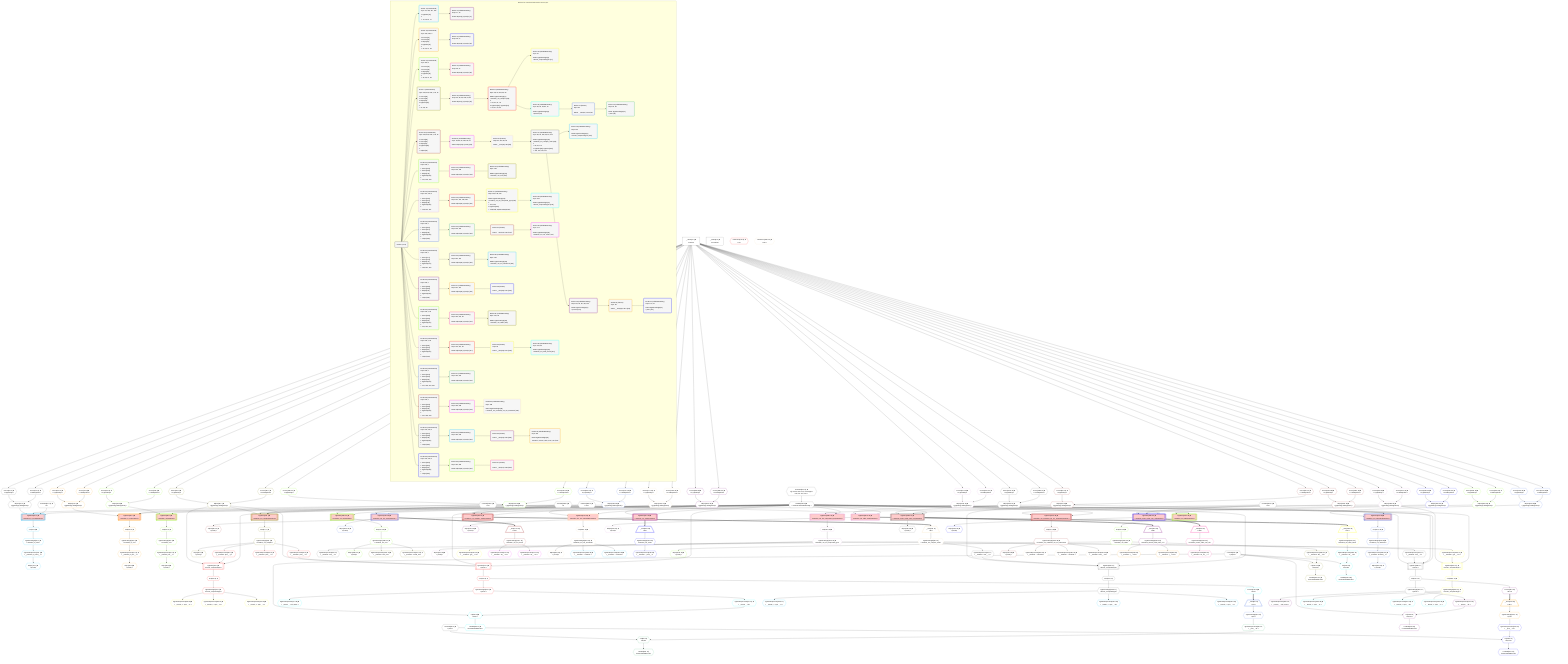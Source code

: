 %%{init: {'themeVariables': { 'fontSize': '12px'}}}%%
graph TD
    classDef path fill:#eee,stroke:#000,color:#000
    classDef plan fill:#fff,stroke-width:1px,color:#000
    classDef itemplan fill:#fff,stroke-width:2px,color:#000
    classDef unbatchedplan fill:#dff,stroke-width:1px,color:#000
    classDef sideeffectplan fill:#fcc,stroke-width:2px,color:#000
    classDef bucket fill:#f6f6f6,color:#000,stroke-width:2px,text-align:left


    %% plan dependencies
    Object13{{"Object[13∈0] ➊<br />ᐸ{pgSettings,withPgClient}ᐳ"}}:::plan
    Access11{{"Access[11∈0] ➊<br />ᐸ2.pgSettingsᐳ"}}:::plan
    Access12{{"Access[12∈0] ➊<br />ᐸ2.withPgClientᐳ"}}:::plan
    Access11 & Access12 --> Object13
    __Value2["__Value[2∈0] ➊<br />ᐸcontextᐳ"]:::plan
    __Value2 --> Access11
    __Value2 --> Access12
    Lambda269{{"Lambda[269∈0] ➊<br />ᐸcalculateLimitAndOffsetSQLᐳ"}}:::plan
    Constant321{{"Constant[321∈0] ➊<br />ᐸ§{ cursorLower: null, cursorUpper: null, first: null, last: ᐳ"}}:::plan
    Constant321 --> Lambda269
    __Value4["__Value[4∈0] ➊<br />ᐸrootValueᐳ"]:::plan
    Constant66{{"Constant[66∈0] ➊<br />ᐸ'people'ᐳ"}}:::plan
    Constant82{{"Constant[82∈0] ➊<br />ᐸ'posts'ᐳ"}}:::plan
    Constant316{{"Constant[316∈0] ➊<br />ᐸ10ᐳ"}}:::plan
    Constant317{{"Constant[317∈0] ➊<br />ᐸ5ᐳ"}}:::plan
    Constant318{{"Constant[318∈0] ➊<br />ᐸ1ᐳ"}}:::plan
    Constant319{{"Constant[319∈0] ➊<br />ᐸ'test'ᐳ"}}:::plan
    Constant320{{"Constant[320∈0] ➊<br />ᐸ20ᐳ"}}:::plan
    PgSelect10[["PgSelect[10∈1] ➊<br />ᐸmutation_in_inout(mutation)ᐳ"]]:::sideeffectplan
    Object13 & Constant316 & Constant317 & Lambda269 --> PgSelect10
    First14{{"First[14∈1] ➊"}}:::plan
    PgSelect10 --> First14
    PgSelectSingle15{{"PgSelectSingle[15∈1] ➊<br />ᐸmutation_in_inoutᐳ"}}:::plan
    First14 --> PgSelectSingle15
    PgClassExpression16{{"PgClassExpression[16∈1] ➊<br />ᐸ__mutation_in_inout__.vᐳ"}}:::plan
    PgSelectSingle15 --> PgClassExpression16
    Object17{{"Object[17∈1] ➊<br />ᐸ{result}ᐳ"}}:::plan
    PgClassExpression16 --> Object17
    PgSelect21[["PgSelect[21∈3] ➊<br />ᐸmutation_in_out(mutation)ᐳ"]]:::sideeffectplan
    Object24{{"Object[24∈3] ➊<br />ᐸ{pgSettings,withPgClient}ᐳ"}}:::plan
    Object24 & Constant316 & Lambda269 --> PgSelect21
    Access22{{"Access[22∈3] ➊<br />ᐸ2.pgSettingsᐳ"}}:::plan
    Access23{{"Access[23∈3] ➊<br />ᐸ2.withPgClientᐳ"}}:::plan
    Access22 & Access23 --> Object24
    __Value2 --> Access22
    __Value2 --> Access23
    First25{{"First[25∈3] ➊"}}:::plan
    PgSelect21 --> First25
    PgSelectSingle26{{"PgSelectSingle[26∈3] ➊<br />ᐸmutation_in_outᐳ"}}:::plan
    First25 --> PgSelectSingle26
    PgClassExpression27{{"PgClassExpression[27∈3] ➊<br />ᐸ__mutation_in_out__.vᐳ"}}:::plan
    PgSelectSingle26 --> PgClassExpression27
    Object28{{"Object[28∈3] ➊<br />ᐸ{result}ᐳ"}}:::plan
    PgClassExpression27 --> Object28
    PgSelect31[["PgSelect[31∈5] ➊<br />ᐸmutation_out(mutation)ᐳ"]]:::sideeffectplan
    Object34{{"Object[34∈5] ➊<br />ᐸ{pgSettings,withPgClient}ᐳ"}}:::plan
    Object34 & Lambda269 --> PgSelect31
    Access32{{"Access[32∈5] ➊<br />ᐸ2.pgSettingsᐳ"}}:::plan
    Access33{{"Access[33∈5] ➊<br />ᐸ2.withPgClientᐳ"}}:::plan
    Access32 & Access33 --> Object34
    __Value2 --> Access32
    __Value2 --> Access33
    First35{{"First[35∈5] ➊"}}:::plan
    PgSelect31 --> First35
    PgSelectSingle36{{"PgSelectSingle[36∈5] ➊<br />ᐸmutation_outᐳ"}}:::plan
    First35 --> PgSelectSingle36
    PgClassExpression37{{"PgClassExpression[37∈5] ➊<br />ᐸ__mutation_out__.vᐳ"}}:::plan
    PgSelectSingle36 --> PgClassExpression37
    Object38{{"Object[38∈5] ➊<br />ᐸ{result}ᐳ"}}:::plan
    PgClassExpression37 --> Object38
    PgSelect43[["PgSelect[43∈7] ➊<br />ᐸmutation_out_complex(mutation)ᐳ"]]:::sideeffectplan
    Object46{{"Object[46∈7] ➊<br />ᐸ{pgSettings,withPgClient}ᐳ"}}:::plan
    Object46 & Constant318 & Constant319 & Lambda269 --> PgSelect43
    Access44{{"Access[44∈7] ➊<br />ᐸ2.pgSettingsᐳ"}}:::plan
    Access45{{"Access[45∈7] ➊<br />ᐸ2.withPgClientᐳ"}}:::plan
    Access44 & Access45 --> Object46
    __Value2 --> Access44
    __Value2 --> Access45
    First47{{"First[47∈7] ➊"}}:::plan
    PgSelect43 --> First47
    PgSelectSingle48{{"PgSelectSingle[48∈7] ➊<br />ᐸmutation_out_complexᐳ"}}:::plan
    First47 --> PgSelectSingle48
    Object49{{"Object[49∈7] ➊<br />ᐸ{result}ᐳ"}}:::plan
    PgSelectSingle48 --> Object49
    PgSelect62[["PgSelect[62∈9] ➊<br />ᐸpersonᐳ"]]:::plan
    PgClassExpression61{{"PgClassExpression[61∈9] ➊<br />ᐸ__mutation...plex__.”z”ᐳ"}}:::plan
    Object46 & PgClassExpression61 & Lambda269 & Lambda269 --> PgSelect62
    PgSelect52[["PgSelect[52∈9] ➊<br />ᐸfrmcdc_compoundTypeᐳ"]]:::plan
    PgClassExpression51{{"PgClassExpression[51∈9] ➊<br />ᐸ__mutation...plex__.”y”ᐳ"}}:::plan
    Object46 & PgClassExpression51 & Lambda269 --> PgSelect52
    PgClassExpression50{{"PgClassExpression[50∈9] ➊<br />ᐸ__mutation...plex__.”x”ᐳ"}}:::plan
    PgSelectSingle48 --> PgClassExpression50
    PgSelectSingle48 --> PgClassExpression51
    First56{{"First[56∈9] ➊"}}:::plan
    PgSelect52 --> First56
    PgSelectSingle57{{"PgSelectSingle[57∈9] ➊<br />ᐸfrmcdc_compoundTypeᐳ"}}:::plan
    First56 --> PgSelectSingle57
    PgSelectSingle48 --> PgClassExpression61
    First64{{"First[64∈9] ➊"}}:::plan
    PgSelect62 --> First64
    PgSelectSingle65{{"PgSelectSingle[65∈9] ➊<br />ᐸpersonᐳ"}}:::plan
    First64 --> PgSelectSingle65
    Connection78{{"Connection[78∈9] ➊<br />ᐸ74ᐳ"}}:::plan
    PgClassExpression58{{"PgClassExpression[58∈10] ➊<br />ᐸ__frmcdc_c...type__.”a”ᐳ"}}:::plan
    PgSelectSingle57 --> PgClassExpression58
    PgClassExpression59{{"PgClassExpression[59∈10] ➊<br />ᐸ__frmcdc_c...type__.”b”ᐳ"}}:::plan
    PgSelectSingle57 --> PgClassExpression59
    PgClassExpression60{{"PgClassExpression[60∈10] ➊<br />ᐸ__frmcdc_c...type__.”c”ᐳ"}}:::plan
    PgSelectSingle57 --> PgClassExpression60
    List68{{"List[68∈11] ➊<br />ᐸ66,67ᐳ"}}:::plan
    PgClassExpression67{{"PgClassExpression[67∈11] ➊<br />ᐸ__person__.”id”ᐳ"}}:::plan
    Constant66 & PgClassExpression67 --> List68
    PgSelectSingle65 --> PgClassExpression67
    Lambda69{{"Lambda[69∈11] ➊<br />ᐸbase64JSONEncodeᐳ"}}:::plan
    List68 --> Lambda69
    PgClassExpression70{{"PgClassExpression[70∈11] ➊<br />ᐸ__person__...full_name”ᐳ"}}:::plan
    PgSelectSingle65 --> PgClassExpression70
    Access278{{"Access[278∈11] ➊<br />ᐸ64.0ᐳ"}}:::plan
    First64 --> Access278
    __Item80[/"__Item[80∈12]<br />ᐸ278ᐳ"\]:::itemplan
    Access278 ==> __Item80
    PgSelectSingle81{{"PgSelectSingle[81∈12]<br />ᐸpostᐳ"}}:::plan
    __Item80 --> PgSelectSingle81
    List84{{"List[84∈13]<br />ᐸ82,83ᐳ"}}:::plan
    PgClassExpression83{{"PgClassExpression[83∈13]<br />ᐸ__post__.”id”ᐳ"}}:::plan
    Constant82 & PgClassExpression83 --> List84
    PgSelectSingle81 --> PgClassExpression83
    Lambda85{{"Lambda[85∈13]<br />ᐸbase64JSONEncodeᐳ"}}:::plan
    List84 --> Lambda85
    PgSelect89[["PgSelect[89∈14] ➊<br />ᐸmutation_out_complex_setof(mutation)ᐳ"]]:::sideeffectplan
    Object92{{"Object[92∈14] ➊<br />ᐸ{pgSettings,withPgClient}ᐳ"}}:::plan
    Object92 & Constant318 & Constant319 & Lambda269 --> PgSelect89
    Access90{{"Access[90∈14] ➊<br />ᐸ2.pgSettingsᐳ"}}:::plan
    Access91{{"Access[91∈14] ➊<br />ᐸ2.withPgClientᐳ"}}:::plan
    Access90 & Access91 --> Object92
    __Value2 --> Access90
    __Value2 --> Access91
    Object93{{"Object[93∈14] ➊<br />ᐸ{result}ᐳ"}}:::plan
    PgSelect89 --> Object93
    __Item94[/"__Item[94∈16]<br />ᐸ89ᐳ"\]:::itemplan
    PgSelect89 ==> __Item94
    PgSelectSingle95{{"PgSelectSingle[95∈16]<br />ᐸmutation_out_complex_setofᐳ"}}:::plan
    __Item94 --> PgSelectSingle95
    Connection124{{"Connection[124∈16] ➊<br />ᐸ120ᐳ"}}:::plan
    PgSelect108[["PgSelect[108∈17]<br />ᐸpersonᐳ"]]:::plan
    PgClassExpression107{{"PgClassExpression[107∈17]<br />ᐸ__mutation...etof__.”z”ᐳ"}}:::plan
    Object92 & PgClassExpression107 & Lambda269 & Lambda269 --> PgSelect108
    PgSelect98[["PgSelect[98∈17]<br />ᐸfrmcdc_compoundTypeᐳ"]]:::plan
    PgClassExpression97{{"PgClassExpression[97∈17]<br />ᐸ__mutation...etof__.”y”ᐳ"}}:::plan
    Object92 & PgClassExpression97 & Lambda269 --> PgSelect98
    PgClassExpression96{{"PgClassExpression[96∈17]<br />ᐸ__mutation...etof__.”x”ᐳ"}}:::plan
    PgSelectSingle95 --> PgClassExpression96
    PgSelectSingle95 --> PgClassExpression97
    First102{{"First[102∈17]"}}:::plan
    PgSelect98 --> First102
    PgSelectSingle103{{"PgSelectSingle[103∈17]<br />ᐸfrmcdc_compoundTypeᐳ"}}:::plan
    First102 --> PgSelectSingle103
    PgSelectSingle95 --> PgClassExpression107
    First110{{"First[110∈17]"}}:::plan
    PgSelect108 --> First110
    PgSelectSingle111{{"PgSelectSingle[111∈17]<br />ᐸpersonᐳ"}}:::plan
    First110 --> PgSelectSingle111
    PgClassExpression104{{"PgClassExpression[104∈18]<br />ᐸ__frmcdc_c...type__.”a”ᐳ"}}:::plan
    PgSelectSingle103 --> PgClassExpression104
    PgClassExpression105{{"PgClassExpression[105∈18]<br />ᐸ__frmcdc_c...type__.”b”ᐳ"}}:::plan
    PgSelectSingle103 --> PgClassExpression105
    PgClassExpression106{{"PgClassExpression[106∈18]<br />ᐸ__frmcdc_c...type__.”c”ᐳ"}}:::plan
    PgSelectSingle103 --> PgClassExpression106
    List114{{"List[114∈19]<br />ᐸ66,113ᐳ"}}:::plan
    PgClassExpression113{{"PgClassExpression[113∈19]<br />ᐸ__person__.”id”ᐳ"}}:::plan
    Constant66 & PgClassExpression113 --> List114
    PgSelectSingle111 --> PgClassExpression113
    Lambda115{{"Lambda[115∈19]<br />ᐸbase64JSONEncodeᐳ"}}:::plan
    List114 --> Lambda115
    PgClassExpression116{{"PgClassExpression[116∈19]<br />ᐸ__person__...full_name”ᐳ"}}:::plan
    PgSelectSingle111 --> PgClassExpression116
    Access287{{"Access[287∈19]<br />ᐸ110.0ᐳ"}}:::plan
    First110 --> Access287
    __Item126[/"__Item[126∈20]<br />ᐸ287ᐳ"\]:::itemplan
    Access287 ==> __Item126
    PgSelectSingle127{{"PgSelectSingle[127∈20]<br />ᐸpostᐳ"}}:::plan
    __Item126 --> PgSelectSingle127
    List130{{"List[130∈21]<br />ᐸ82,129ᐳ"}}:::plan
    PgClassExpression129{{"PgClassExpression[129∈21]<br />ᐸ__post__.”id”ᐳ"}}:::plan
    Constant82 & PgClassExpression129 --> List130
    PgSelectSingle127 --> PgClassExpression129
    Lambda131{{"Lambda[131∈21]<br />ᐸbase64JSONEncodeᐳ"}}:::plan
    List130 --> Lambda131
    PgSelect133[["PgSelect[133∈22] ➊<br />ᐸmutation_out_out(mutation)ᐳ"]]:::sideeffectplan
    Object136{{"Object[136∈22] ➊<br />ᐸ{pgSettings,withPgClient}ᐳ"}}:::plan
    Object136 & Lambda269 --> PgSelect133
    Access134{{"Access[134∈22] ➊<br />ᐸ2.pgSettingsᐳ"}}:::plan
    Access135{{"Access[135∈22] ➊<br />ᐸ2.withPgClientᐳ"}}:::plan
    Access134 & Access135 --> Object136
    __Value2 --> Access134
    __Value2 --> Access135
    First137{{"First[137∈22] ➊"}}:::plan
    PgSelect133 --> First137
    PgSelectSingle138{{"PgSelectSingle[138∈22] ➊<br />ᐸmutation_out_outᐳ"}}:::plan
    First137 --> PgSelectSingle138
    Object139{{"Object[139∈22] ➊<br />ᐸ{result}ᐳ"}}:::plan
    PgSelectSingle138 --> Object139
    PgClassExpression140{{"PgClassExpression[140∈24] ➊<br />ᐸ__mutation...first_out”ᐳ"}}:::plan
    PgSelectSingle138 --> PgClassExpression140
    PgClassExpression141{{"PgClassExpression[141∈24] ➊<br />ᐸ__mutation...econd_out”ᐳ"}}:::plan
    PgSelectSingle138 --> PgClassExpression141
    PgSelect145[["PgSelect[145∈25] ➊<br />ᐸmutation_out_out_compound_type(mutation)ᐳ"]]:::sideeffectplan
    Object148{{"Object[148∈25] ➊<br />ᐸ{pgSettings,withPgClient}ᐳ"}}:::plan
    Object148 & Constant316 & Lambda269 --> PgSelect145
    Access146{{"Access[146∈25] ➊<br />ᐸ2.pgSettingsᐳ"}}:::plan
    Access147{{"Access[147∈25] ➊<br />ᐸ2.withPgClientᐳ"}}:::plan
    Access146 & Access147 --> Object148
    __Value2 --> Access146
    __Value2 --> Access147
    First149{{"First[149∈25] ➊"}}:::plan
    PgSelect145 --> First149
    PgSelectSingle150{{"PgSelectSingle[150∈25] ➊<br />ᐸmutation_out_out_compound_typeᐳ"}}:::plan
    First149 --> PgSelectSingle150
    Object151{{"Object[151∈25] ➊<br />ᐸ{result}ᐳ"}}:::plan
    PgSelectSingle150 --> Object151
    PgSelect154[["PgSelect[154∈27] ➊<br />ᐸfrmcdc_compoundTypeᐳ"]]:::plan
    PgClassExpression153{{"PgClassExpression[153∈27] ➊<br />ᐸ__mutation...ype__.”o2”ᐳ"}}:::plan
    Object148 & PgClassExpression153 & Lambda269 --> PgSelect154
    PgClassExpression152{{"PgClassExpression[152∈27] ➊<br />ᐸ__mutation...ype__.”o1”ᐳ"}}:::plan
    PgSelectSingle150 --> PgClassExpression152
    PgSelectSingle150 --> PgClassExpression153
    First158{{"First[158∈27] ➊"}}:::plan
    PgSelect154 --> First158
    PgSelectSingle159{{"PgSelectSingle[159∈27] ➊<br />ᐸfrmcdc_compoundTypeᐳ"}}:::plan
    First158 --> PgSelectSingle159
    PgClassExpression160{{"PgClassExpression[160∈28] ➊<br />ᐸ__frmcdc_c...type__.”a”ᐳ"}}:::plan
    PgSelectSingle159 --> PgClassExpression160
    PgClassExpression161{{"PgClassExpression[161∈28] ➊<br />ᐸ__frmcdc_c...type__.”b”ᐳ"}}:::plan
    PgSelectSingle159 --> PgClassExpression161
    PgClassExpression162{{"PgClassExpression[162∈28] ➊<br />ᐸ__frmcdc_c...type__.”c”ᐳ"}}:::plan
    PgSelectSingle159 --> PgClassExpression162
    PgSelect165[["PgSelect[165∈29] ➊<br />ᐸmutation_out_out_setof(mutation)ᐳ"]]:::sideeffectplan
    Object168{{"Object[168∈29] ➊<br />ᐸ{pgSettings,withPgClient}ᐳ"}}:::plan
    Object168 & Lambda269 --> PgSelect165
    Access166{{"Access[166∈29] ➊<br />ᐸ2.pgSettingsᐳ"}}:::plan
    Access167{{"Access[167∈29] ➊<br />ᐸ2.withPgClientᐳ"}}:::plan
    Access166 & Access167 --> Object168
    __Value2 --> Access166
    __Value2 --> Access167
    Object169{{"Object[169∈29] ➊<br />ᐸ{result}ᐳ"}}:::plan
    PgSelect165 --> Object169
    __Item170[/"__Item[170∈31]<br />ᐸ165ᐳ"\]:::itemplan
    PgSelect165 ==> __Item170
    PgSelectSingle171{{"PgSelectSingle[171∈31]<br />ᐸmutation_out_out_setofᐳ"}}:::plan
    __Item170 --> PgSelectSingle171
    PgClassExpression172{{"PgClassExpression[172∈32]<br />ᐸ__mutation...tof__.”o1”ᐳ"}}:::plan
    PgSelectSingle171 --> PgClassExpression172
    PgClassExpression173{{"PgClassExpression[173∈32]<br />ᐸ__mutation...tof__.”o2”ᐳ"}}:::plan
    PgSelectSingle171 --> PgClassExpression173
    PgSelect176[["PgSelect[176∈33] ➊<br />ᐸmutation_out_out_unnamed(mutation)ᐳ"]]:::sideeffectplan
    Object179{{"Object[179∈33] ➊<br />ᐸ{pgSettings,withPgClient}ᐳ"}}:::plan
    Object179 & Lambda269 --> PgSelect176
    Access177{{"Access[177∈33] ➊<br />ᐸ2.pgSettingsᐳ"}}:::plan
    Access178{{"Access[178∈33] ➊<br />ᐸ2.withPgClientᐳ"}}:::plan
    Access177 & Access178 --> Object179
    __Value2 --> Access177
    __Value2 --> Access178
    First180{{"First[180∈33] ➊"}}:::plan
    PgSelect176 --> First180
    PgSelectSingle181{{"PgSelectSingle[181∈33] ➊<br />ᐸmutation_out_out_unnamedᐳ"}}:::plan
    First180 --> PgSelectSingle181
    Object182{{"Object[182∈33] ➊<br />ᐸ{result}ᐳ"}}:::plan
    PgSelectSingle181 --> Object182
    PgClassExpression183{{"PgClassExpression[183∈35] ➊<br />ᐸ__mutation....”column1”ᐳ"}}:::plan
    PgSelectSingle181 --> PgClassExpression183
    PgClassExpression184{{"PgClassExpression[184∈35] ➊<br />ᐸ__mutation....”column2”ᐳ"}}:::plan
    PgSelectSingle181 --> PgClassExpression184
    PgSelect187[["PgSelect[187∈36] ➊<br />ᐸmutation_out_setof(mutation)ᐳ"]]:::sideeffectplan
    Object190{{"Object[190∈36] ➊<br />ᐸ{pgSettings,withPgClient}ᐳ"}}:::plan
    Object190 & Lambda269 --> PgSelect187
    Access188{{"Access[188∈36] ➊<br />ᐸ2.pgSettingsᐳ"}}:::plan
    Access189{{"Access[189∈36] ➊<br />ᐸ2.withPgClientᐳ"}}:::plan
    Access188 & Access189 --> Object190
    __Value2 --> Access188
    __Value2 --> Access189
    Object191{{"Object[191∈36] ➊<br />ᐸ{result}ᐳ"}}:::plan
    PgSelect187 --> Object191
    __Item192[/"__Item[192∈38]<br />ᐸ187ᐳ"\]:::itemplan
    PgSelect187 ==> __Item192
    PgSelectSingle193{{"PgSelectSingle[193∈38]<br />ᐸmutation_out_setofᐳ"}}:::plan
    __Item192 --> PgSelectSingle193
    PgClassExpression194{{"PgClassExpression[194∈38]<br />ᐸ__mutation..._setof__.vᐳ"}}:::plan
    PgSelectSingle193 --> PgClassExpression194
    PgSelect197[["PgSelect[197∈39] ➊<br />ᐸmutation_out_table(mutation)ᐳ"]]:::sideeffectplan
    Object200{{"Object[200∈39] ➊<br />ᐸ{pgSettings,withPgClient}ᐳ"}}:::plan
    Object200 & Lambda269 --> PgSelect197
    Access198{{"Access[198∈39] ➊<br />ᐸ2.pgSettingsᐳ"}}:::plan
    Access199{{"Access[199∈39] ➊<br />ᐸ2.withPgClientᐳ"}}:::plan
    Access198 & Access199 --> Object200
    __Value2 --> Access198
    __Value2 --> Access199
    First201{{"First[201∈39] ➊"}}:::plan
    PgSelect197 --> First201
    PgSelectSingle202{{"PgSelectSingle[202∈39] ➊<br />ᐸmutation_out_tableᐳ"}}:::plan
    First201 --> PgSelectSingle202
    Object203{{"Object[203∈39] ➊<br />ᐸ{result}ᐳ"}}:::plan
    PgSelectSingle202 --> Object203
    List206{{"List[206∈41] ➊<br />ᐸ66,205ᐳ"}}:::plan
    PgClassExpression205{{"PgClassExpression[205∈41] ➊<br />ᐸ__mutation...ble__.”id”ᐳ"}}:::plan
    Constant66 & PgClassExpression205 --> List206
    PgSelectSingle202 --> PgClassExpression205
    Lambda207{{"Lambda[207∈41] ➊<br />ᐸbase64JSONEncodeᐳ"}}:::plan
    List206 --> Lambda207
    PgSelect210[["PgSelect[210∈42] ➊<br />ᐸmutation_out_table_setof(mutation)ᐳ"]]:::sideeffectplan
    Object213{{"Object[213∈42] ➊<br />ᐸ{pgSettings,withPgClient}ᐳ"}}:::plan
    Object213 & Lambda269 --> PgSelect210
    Access211{{"Access[211∈42] ➊<br />ᐸ2.pgSettingsᐳ"}}:::plan
    Access212{{"Access[212∈42] ➊<br />ᐸ2.withPgClientᐳ"}}:::plan
    Access211 & Access212 --> Object213
    __Value2 --> Access211
    __Value2 --> Access212
    Object214{{"Object[214∈42] ➊<br />ᐸ{result}ᐳ"}}:::plan
    PgSelect210 --> Object214
    __Item215[/"__Item[215∈44]<br />ᐸ210ᐳ"\]:::itemplan
    PgSelect210 ==> __Item215
    PgSelectSingle216{{"PgSelectSingle[216∈44]<br />ᐸmutation_out_table_setofᐳ"}}:::plan
    __Item215 --> PgSelectSingle216
    List219{{"List[219∈45]<br />ᐸ66,218ᐳ"}}:::plan
    PgClassExpression218{{"PgClassExpression[218∈45]<br />ᐸ__mutation...tof__.”id”ᐳ"}}:::plan
    Constant66 & PgClassExpression218 --> List219
    PgSelectSingle216 --> PgClassExpression218
    Lambda220{{"Lambda[220∈45]<br />ᐸbase64JSONEncodeᐳ"}}:::plan
    List219 --> Lambda220
    PgSelect223[["PgSelect[223∈46] ➊<br />ᐸmutation_out_unnamed(mutation)ᐳ"]]:::sideeffectplan
    Object226{{"Object[226∈46] ➊<br />ᐸ{pgSettings,withPgClient}ᐳ"}}:::plan
    Object226 & Lambda269 --> PgSelect223
    Access224{{"Access[224∈46] ➊<br />ᐸ2.pgSettingsᐳ"}}:::plan
    Access225{{"Access[225∈46] ➊<br />ᐸ2.withPgClientᐳ"}}:::plan
    Access224 & Access225 --> Object226
    __Value2 --> Access224
    __Value2 --> Access225
    First227{{"First[227∈46] ➊"}}:::plan
    PgSelect223 --> First227
    PgSelectSingle228{{"PgSelectSingle[228∈46] ➊<br />ᐸmutation_out_unnamedᐳ"}}:::plan
    First227 --> PgSelectSingle228
    PgClassExpression229{{"PgClassExpression[229∈46] ➊<br />ᐸ__mutation...nnamed__.vᐳ"}}:::plan
    PgSelectSingle228 --> PgClassExpression229
    Object230{{"Object[230∈46] ➊<br />ᐸ{result}ᐳ"}}:::plan
    PgClassExpression229 --> Object230
    PgSelect233[["PgSelect[233∈48] ➊<br />ᐸmutation_out_unnamed_out_out_unnamed(mutation)ᐳ"]]:::sideeffectplan
    Object236{{"Object[236∈48] ➊<br />ᐸ{pgSettings,withPgClient}ᐳ"}}:::plan
    Object236 & Lambda269 --> PgSelect233
    Access234{{"Access[234∈48] ➊<br />ᐸ2.pgSettingsᐳ"}}:::plan
    Access235{{"Access[235∈48] ➊<br />ᐸ2.withPgClientᐳ"}}:::plan
    Access234 & Access235 --> Object236
    __Value2 --> Access234
    __Value2 --> Access235
    First237{{"First[237∈48] ➊"}}:::plan
    PgSelect233 --> First237
    PgSelectSingle238{{"PgSelectSingle[238∈48] ➊<br />ᐸmutation_out_unnamed_out_out_unnamedᐳ"}}:::plan
    First237 --> PgSelectSingle238
    Object239{{"Object[239∈48] ➊<br />ᐸ{result}ᐳ"}}:::plan
    PgSelectSingle238 --> Object239
    PgClassExpression240{{"PgClassExpression[240∈50] ➊<br />ᐸ__mutation....”column1”ᐳ"}}:::plan
    PgSelectSingle238 --> PgClassExpression240
    PgClassExpression241{{"PgClassExpression[241∈50] ➊<br />ᐸ__mutation....”column3”ᐳ"}}:::plan
    PgSelectSingle238 --> PgClassExpression241
    PgClassExpression242{{"PgClassExpression[242∈50] ➊<br />ᐸ__mutation...med__.”o2”ᐳ"}}:::plan
    PgSelectSingle238 --> PgClassExpression242
    PgSelect246[["PgSelect[246∈51] ➊<br />ᐸmutation_returns_table_multi_col(mutation)ᐳ"]]:::sideeffectplan
    Object249{{"Object[249∈51] ➊<br />ᐸ{pgSettings,withPgClient}ᐳ"}}:::plan
    Object249 & Constant320 & Lambda269 --> PgSelect246
    Access247{{"Access[247∈51] ➊<br />ᐸ2.pgSettingsᐳ"}}:::plan
    Access248{{"Access[248∈51] ➊<br />ᐸ2.withPgClientᐳ"}}:::plan
    Access247 & Access248 --> Object249
    __Value2 --> Access247
    __Value2 --> Access248
    Object250{{"Object[250∈51] ➊<br />ᐸ{result}ᐳ"}}:::plan
    PgSelect246 --> Object250
    __Item251[/"__Item[251∈53]<br />ᐸ246ᐳ"\]:::itemplan
    PgSelect246 ==> __Item251
    PgSelectSingle252{{"PgSelectSingle[252∈53]<br />ᐸmutation_returns_table_multi_colᐳ"}}:::plan
    __Item251 --> PgSelectSingle252
    PgClassExpression253{{"PgClassExpression[253∈54]<br />ᐸ__mutation...l__.”col1”ᐳ"}}:::plan
    PgSelectSingle252 --> PgClassExpression253
    PgClassExpression254{{"PgClassExpression[254∈54]<br />ᐸ__mutation...l__.”col2”ᐳ"}}:::plan
    PgSelectSingle252 --> PgClassExpression254
    PgSelect258[["PgSelect[258∈55] ➊<br />ᐸmutation_returns_table_one_col(mutation)ᐳ"]]:::sideeffectplan
    Object261{{"Object[261∈55] ➊<br />ᐸ{pgSettings,withPgClient}ᐳ"}}:::plan
    Object261 & Constant320 & Lambda269 --> PgSelect258
    Access259{{"Access[259∈55] ➊<br />ᐸ2.pgSettingsᐳ"}}:::plan
    Access260{{"Access[260∈55] ➊<br />ᐸ2.withPgClientᐳ"}}:::plan
    Access259 & Access260 --> Object261
    __Value2 --> Access259
    __Value2 --> Access260
    Object262{{"Object[262∈55] ➊<br />ᐸ{result}ᐳ"}}:::plan
    PgSelect258 --> Object262
    __Item263[/"__Item[263∈57]<br />ᐸ258ᐳ"\]:::itemplan
    PgSelect258 ==> __Item263
    PgSelectSingle264{{"PgSelectSingle[264∈57]<br />ᐸmutation_returns_table_one_colᐳ"}}:::plan
    __Item263 --> PgSelectSingle264
    PgClassExpression265{{"PgClassExpression[265∈57]<br />ᐸ__mutation...ne_col__.vᐳ"}}:::plan
    PgSelectSingle264 --> PgClassExpression265

    %% define steps

    subgraph "Buckets for mutations/v4/mutation-return-types"
    Bucket0("Bucket 0 (root)"):::bucket
    classDef bucket0 stroke:#696969
    class Bucket0,__Value2,__Value4,Access11,Access12,Object13,Constant66,Constant82,Lambda269,Constant316,Constant317,Constant318,Constant319,Constant320,Constant321 bucket0
    Bucket1("Bucket 1 (mutationField)<br />Deps: 13, 316, 317, 269<br /><br />1: PgSelect[10]<br />2: <br />ᐳ: 14, 15, 16, 17"):::bucket
    classDef bucket1 stroke:#00bfff
    class Bucket1,PgSelect10,First14,PgSelectSingle15,PgClassExpression16,Object17 bucket1
    Bucket2("Bucket 2 (nullableBoundary)<br />Deps: 17, 16<br /><br />ROOT Object{1}ᐸ{result}ᐳ[17]"):::bucket
    classDef bucket2 stroke:#7f007f
    class Bucket2 bucket2
    Bucket3("Bucket 3 (mutationField)<br />Deps: 316, 269, 2<br /><br />1: Access[22]<br />2: Access[23]<br />3: Object[24]<br />4: PgSelect[21]<br />5: <br />ᐳ: 25, 26, 27, 28"):::bucket
    classDef bucket3 stroke:#ffa500
    class Bucket3,PgSelect21,Access22,Access23,Object24,First25,PgSelectSingle26,PgClassExpression27,Object28 bucket3
    Bucket4("Bucket 4 (nullableBoundary)<br />Deps: 28, 27<br /><br />ROOT Object{3}ᐸ{result}ᐳ[28]"):::bucket
    classDef bucket4 stroke:#0000ff
    class Bucket4 bucket4
    Bucket5("Bucket 5 (mutationField)<br />Deps: 269, 2<br /><br />1: Access[32]<br />2: Access[33]<br />3: Object[34]<br />4: PgSelect[31]<br />5: <br />ᐳ: 35, 36, 37, 38"):::bucket
    classDef bucket5 stroke:#7fff00
    class Bucket5,PgSelect31,Access32,Access33,Object34,First35,PgSelectSingle36,PgClassExpression37,Object38 bucket5
    Bucket6("Bucket 6 (nullableBoundary)<br />Deps: 38, 37<br /><br />ROOT Object{5}ᐸ{result}ᐳ[38]"):::bucket
    classDef bucket6 stroke:#ff1493
    class Bucket6 bucket6
    Bucket7("Bucket 7 (mutationField)<br />Deps: 318, 319, 269, 2, 66, 82<br /><br />1: Access[44]<br />2: Access[45]<br />3: Object[46]<br />4: PgSelect[43]<br />5: <br />ᐳ: 47, 48, 49"):::bucket
    classDef bucket7 stroke:#808000
    class Bucket7,PgSelect43,Access44,Access45,Object46,First47,PgSelectSingle48,Object49 bucket7
    Bucket8("Bucket 8 (nullableBoundary)<br />Deps: 49, 48, 46, 269, 66, 82<br /><br />ROOT Object{7}ᐸ{result}ᐳ[49]"):::bucket
    classDef bucket8 stroke:#dda0dd
    class Bucket8 bucket8
    Bucket9("Bucket 9 (nullableBoundary)<br />Deps: 48, 46, 269, 66, 82<br /><br />ROOT PgSelectSingle{7}ᐸmutation_out_complexᐳ[48]<br />1: <br />ᐳ: 50, 51, 61, 78<br />2: PgSelect[52], PgSelect[62]<br />ᐳ: 56, 57, 64, 65"):::bucket
    classDef bucket9 stroke:#ff0000
    class Bucket9,PgClassExpression50,PgClassExpression51,PgSelect52,First56,PgSelectSingle57,PgClassExpression61,PgSelect62,First64,PgSelectSingle65,Connection78 bucket9
    Bucket10("Bucket 10 (nullableBoundary)<br />Deps: 57<br /><br />ROOT PgSelectSingle{9}ᐸfrmcdc_compoundTypeᐳ[57]"):::bucket
    classDef bucket10 stroke:#ffff00
    class Bucket10,PgClassExpression58,PgClassExpression59,PgClassExpression60 bucket10
    Bucket11("Bucket 11 (nullableBoundary)<br />Deps: 65, 66, 64, 82, 78<br /><br />ROOT PgSelectSingle{9}ᐸpersonᐳ[65]"):::bucket
    classDef bucket11 stroke:#00ffff
    class Bucket11,PgClassExpression67,List68,Lambda69,PgClassExpression70,Access278 bucket11
    Bucket12("Bucket 12 (listItem)<br />Deps: 82<br /><br />ROOT __Item{12}ᐸ278ᐳ[80]"):::bucket
    classDef bucket12 stroke:#4169e1
    class Bucket12,__Item80,PgSelectSingle81 bucket12
    Bucket13("Bucket 13 (nullableBoundary)<br />Deps: 81, 82<br /><br />ROOT PgSelectSingle{12}ᐸpostᐳ[81]"):::bucket
    classDef bucket13 stroke:#3cb371
    class Bucket13,PgClassExpression83,List84,Lambda85 bucket13
    Bucket14("Bucket 14 (mutationField)<br />Deps: 318, 319, 269, 2, 66, 82<br /><br />1: Access[90]<br />2: Access[91]<br />3: Object[92]<br />4: PgSelect[89]<br />5: <br />ᐳ: Object[93]"):::bucket
    classDef bucket14 stroke:#a52a2a
    class Bucket14,PgSelect89,Access90,Access91,Object92,Object93 bucket14
    Bucket15("Bucket 15 (nullableBoundary)<br />Deps: 93, 89, 92, 269, 66, 82<br /><br />ROOT Object{14}ᐸ{result}ᐳ[93]"):::bucket
    classDef bucket15 stroke:#ff00ff
    class Bucket15 bucket15
    Bucket16("Bucket 16 (listItem)<br />Deps: 92, 269, 66, 82<br /><br />ROOT __Item{16}ᐸ89ᐳ[94]"):::bucket
    classDef bucket16 stroke:#f5deb3
    class Bucket16,__Item94,PgSelectSingle95,Connection124 bucket16
    Bucket17("Bucket 17 (nullableBoundary)<br />Deps: 95, 92, 269, 66, 82, 124<br /><br />ROOT PgSelectSingle{16}ᐸmutation_out_complex_setofᐳ[95]<br />1: <br />ᐳ: 96, 97, 107<br />2: PgSelect[98], PgSelect[108]<br />ᐳ: 102, 103, 110, 111"):::bucket
    classDef bucket17 stroke:#696969
    class Bucket17,PgClassExpression96,PgClassExpression97,PgSelect98,First102,PgSelectSingle103,PgClassExpression107,PgSelect108,First110,PgSelectSingle111 bucket17
    Bucket18("Bucket 18 (nullableBoundary)<br />Deps: 103<br /><br />ROOT PgSelectSingle{17}ᐸfrmcdc_compoundTypeᐳ[103]"):::bucket
    classDef bucket18 stroke:#00bfff
    class Bucket18,PgClassExpression104,PgClassExpression105,PgClassExpression106 bucket18
    Bucket19("Bucket 19 (nullableBoundary)<br />Deps: 111, 66, 110, 82, 124<br /><br />ROOT PgSelectSingle{17}ᐸpersonᐳ[111]"):::bucket
    classDef bucket19 stroke:#7f007f
    class Bucket19,PgClassExpression113,List114,Lambda115,PgClassExpression116,Access287 bucket19
    Bucket20("Bucket 20 (listItem)<br />Deps: 82<br /><br />ROOT __Item{20}ᐸ287ᐳ[126]"):::bucket
    classDef bucket20 stroke:#ffa500
    class Bucket20,__Item126,PgSelectSingle127 bucket20
    Bucket21("Bucket 21 (nullableBoundary)<br />Deps: 127, 82<br /><br />ROOT PgSelectSingle{20}ᐸpostᐳ[127]"):::bucket
    classDef bucket21 stroke:#0000ff
    class Bucket21,PgClassExpression129,List130,Lambda131 bucket21
    Bucket22("Bucket 22 (mutationField)<br />Deps: 269, 2<br /><br />1: Access[134]<br />2: Access[135]<br />3: Object[136]<br />4: PgSelect[133]<br />5: <br />ᐳ: 137, 138, 139"):::bucket
    classDef bucket22 stroke:#7fff00
    class Bucket22,PgSelect133,Access134,Access135,Object136,First137,PgSelectSingle138,Object139 bucket22
    Bucket23("Bucket 23 (nullableBoundary)<br />Deps: 139, 138<br /><br />ROOT Object{22}ᐸ{result}ᐳ[139]"):::bucket
    classDef bucket23 stroke:#ff1493
    class Bucket23 bucket23
    Bucket24("Bucket 24 (nullableBoundary)<br />Deps: 138<br /><br />ROOT PgSelectSingle{22}ᐸmutation_out_outᐳ[138]"):::bucket
    classDef bucket24 stroke:#808000
    class Bucket24,PgClassExpression140,PgClassExpression141 bucket24
    Bucket25("Bucket 25 (mutationField)<br />Deps: 316, 269, 2<br /><br />1: Access[146]<br />2: Access[147]<br />3: Object[148]<br />4: PgSelect[145]<br />5: <br />ᐳ: 149, 150, 151"):::bucket
    classDef bucket25 stroke:#dda0dd
    class Bucket25,PgSelect145,Access146,Access147,Object148,First149,PgSelectSingle150,Object151 bucket25
    Bucket26("Bucket 26 (nullableBoundary)<br />Deps: 151, 150, 148, 269<br /><br />ROOT Object{25}ᐸ{result}ᐳ[151]"):::bucket
    classDef bucket26 stroke:#ff0000
    class Bucket26 bucket26
    Bucket27("Bucket 27 (nullableBoundary)<br />Deps: 150, 148, 269<br /><br />ROOT PgSelectSingle{25}ᐸmutation_out_out_compound_typeᐳ[150]<br />1: <br />ᐳ: 152, 153<br />2: PgSelect[154]<br />ᐳ: First[158], PgSelectSingle[159]"):::bucket
    classDef bucket27 stroke:#ffff00
    class Bucket27,PgClassExpression152,PgClassExpression153,PgSelect154,First158,PgSelectSingle159 bucket27
    Bucket28("Bucket 28 (nullableBoundary)<br />Deps: 159<br /><br />ROOT PgSelectSingle{27}ᐸfrmcdc_compoundTypeᐳ[159]"):::bucket
    classDef bucket28 stroke:#00ffff
    class Bucket28,PgClassExpression160,PgClassExpression161,PgClassExpression162 bucket28
    Bucket29("Bucket 29 (mutationField)<br />Deps: 269, 2<br /><br />1: Access[166]<br />2: Access[167]<br />3: Object[168]<br />4: PgSelect[165]<br />5: <br />ᐳ: Object[169]"):::bucket
    classDef bucket29 stroke:#4169e1
    class Bucket29,PgSelect165,Access166,Access167,Object168,Object169 bucket29
    Bucket30("Bucket 30 (nullableBoundary)<br />Deps: 169, 165<br /><br />ROOT Object{29}ᐸ{result}ᐳ[169]"):::bucket
    classDef bucket30 stroke:#3cb371
    class Bucket30 bucket30
    Bucket31("Bucket 31 (listItem)<br /><br />ROOT __Item{31}ᐸ165ᐳ[170]"):::bucket
    classDef bucket31 stroke:#a52a2a
    class Bucket31,__Item170,PgSelectSingle171 bucket31
    Bucket32("Bucket 32 (nullableBoundary)<br />Deps: 171<br /><br />ROOT PgSelectSingle{31}ᐸmutation_out_out_setofᐳ[171]"):::bucket
    classDef bucket32 stroke:#ff00ff
    class Bucket32,PgClassExpression172,PgClassExpression173 bucket32
    Bucket33("Bucket 33 (mutationField)<br />Deps: 269, 2<br /><br />1: Access[177]<br />2: Access[178]<br />3: Object[179]<br />4: PgSelect[176]<br />5: <br />ᐳ: 180, 181, 182"):::bucket
    classDef bucket33 stroke:#f5deb3
    class Bucket33,PgSelect176,Access177,Access178,Object179,First180,PgSelectSingle181,Object182 bucket33
    Bucket34("Bucket 34 (nullableBoundary)<br />Deps: 182, 181<br /><br />ROOT Object{33}ᐸ{result}ᐳ[182]"):::bucket
    classDef bucket34 stroke:#696969
    class Bucket34 bucket34
    Bucket35("Bucket 35 (nullableBoundary)<br />Deps: 181<br /><br />ROOT PgSelectSingle{33}ᐸmutation_out_out_unnamedᐳ[181]"):::bucket
    classDef bucket35 stroke:#00bfff
    class Bucket35,PgClassExpression183,PgClassExpression184 bucket35
    Bucket36("Bucket 36 (mutationField)<br />Deps: 269, 2<br /><br />1: Access[188]<br />2: Access[189]<br />3: Object[190]<br />4: PgSelect[187]<br />5: <br />ᐳ: Object[191]"):::bucket
    classDef bucket36 stroke:#7f007f
    class Bucket36,PgSelect187,Access188,Access189,Object190,Object191 bucket36
    Bucket37("Bucket 37 (nullableBoundary)<br />Deps: 191, 187<br /><br />ROOT Object{36}ᐸ{result}ᐳ[191]"):::bucket
    classDef bucket37 stroke:#ffa500
    class Bucket37 bucket37
    Bucket38("Bucket 38 (listItem)<br /><br />ROOT __Item{38}ᐸ187ᐳ[192]"):::bucket
    classDef bucket38 stroke:#0000ff
    class Bucket38,__Item192,PgSelectSingle193,PgClassExpression194 bucket38
    Bucket39("Bucket 39 (mutationField)<br />Deps: 269, 2, 66<br /><br />1: Access[198]<br />2: Access[199]<br />3: Object[200]<br />4: PgSelect[197]<br />5: <br />ᐳ: 201, 202, 203"):::bucket
    classDef bucket39 stroke:#7fff00
    class Bucket39,PgSelect197,Access198,Access199,Object200,First201,PgSelectSingle202,Object203 bucket39
    Bucket40("Bucket 40 (nullableBoundary)<br />Deps: 203, 202, 66<br /><br />ROOT Object{39}ᐸ{result}ᐳ[203]"):::bucket
    classDef bucket40 stroke:#ff1493
    class Bucket40 bucket40
    Bucket41("Bucket 41 (nullableBoundary)<br />Deps: 202, 66<br /><br />ROOT PgSelectSingle{39}ᐸmutation_out_tableᐳ[202]"):::bucket
    classDef bucket41 stroke:#808000
    class Bucket41,PgClassExpression205,List206,Lambda207 bucket41
    Bucket42("Bucket 42 (mutationField)<br />Deps: 269, 2, 66<br /><br />1: Access[211]<br />2: Access[212]<br />3: Object[213]<br />4: PgSelect[210]<br />5: <br />ᐳ: Object[214]"):::bucket
    classDef bucket42 stroke:#dda0dd
    class Bucket42,PgSelect210,Access211,Access212,Object213,Object214 bucket42
    Bucket43("Bucket 43 (nullableBoundary)<br />Deps: 214, 210, 66<br /><br />ROOT Object{42}ᐸ{result}ᐳ[214]"):::bucket
    classDef bucket43 stroke:#ff0000
    class Bucket43 bucket43
    Bucket44("Bucket 44 (listItem)<br />Deps: 66<br /><br />ROOT __Item{44}ᐸ210ᐳ[215]"):::bucket
    classDef bucket44 stroke:#ffff00
    class Bucket44,__Item215,PgSelectSingle216 bucket44
    Bucket45("Bucket 45 (nullableBoundary)<br />Deps: 216, 66<br /><br />ROOT PgSelectSingle{44}ᐸmutation_out_table_setofᐳ[216]"):::bucket
    classDef bucket45 stroke:#00ffff
    class Bucket45,PgClassExpression218,List219,Lambda220 bucket45
    Bucket46("Bucket 46 (mutationField)<br />Deps: 269, 2<br /><br />1: Access[224]<br />2: Access[225]<br />3: Object[226]<br />4: PgSelect[223]<br />5: <br />ᐳ: 227, 228, 229, 230"):::bucket
    classDef bucket46 stroke:#4169e1
    class Bucket46,PgSelect223,Access224,Access225,Object226,First227,PgSelectSingle228,PgClassExpression229,Object230 bucket46
    Bucket47("Bucket 47 (nullableBoundary)<br />Deps: 230, 229<br /><br />ROOT Object{46}ᐸ{result}ᐳ[230]"):::bucket
    classDef bucket47 stroke:#3cb371
    class Bucket47 bucket47
    Bucket48("Bucket 48 (mutationField)<br />Deps: 269, 2<br /><br />1: Access[234]<br />2: Access[235]<br />3: Object[236]<br />4: PgSelect[233]<br />5: <br />ᐳ: 237, 238, 239"):::bucket
    classDef bucket48 stroke:#a52a2a
    class Bucket48,PgSelect233,Access234,Access235,Object236,First237,PgSelectSingle238,Object239 bucket48
    Bucket49("Bucket 49 (nullableBoundary)<br />Deps: 239, 238<br /><br />ROOT Object{48}ᐸ{result}ᐳ[239]"):::bucket
    classDef bucket49 stroke:#ff00ff
    class Bucket49 bucket49
    Bucket50("Bucket 50 (nullableBoundary)<br />Deps: 238<br /><br />ROOT PgSelectSingle{48}ᐸmutation_out_unnamed_out_out_unnamedᐳ[238]"):::bucket
    classDef bucket50 stroke:#f5deb3
    class Bucket50,PgClassExpression240,PgClassExpression241,PgClassExpression242 bucket50
    Bucket51("Bucket 51 (mutationField)<br />Deps: 320, 269, 2<br /><br />1: Access[247]<br />2: Access[248]<br />3: Object[249]<br />4: PgSelect[246]<br />5: <br />ᐳ: Object[250]"):::bucket
    classDef bucket51 stroke:#696969
    class Bucket51,PgSelect246,Access247,Access248,Object249,Object250 bucket51
    Bucket52("Bucket 52 (nullableBoundary)<br />Deps: 250, 246<br /><br />ROOT Object{51}ᐸ{result}ᐳ[250]"):::bucket
    classDef bucket52 stroke:#00bfff
    class Bucket52 bucket52
    Bucket53("Bucket 53 (listItem)<br /><br />ROOT __Item{53}ᐸ246ᐳ[251]"):::bucket
    classDef bucket53 stroke:#7f007f
    class Bucket53,__Item251,PgSelectSingle252 bucket53
    Bucket54("Bucket 54 (nullableBoundary)<br />Deps: 252<br /><br />ROOT PgSelectSingle{53}ᐸmutation_returns_table_multi_colᐳ[252]"):::bucket
    classDef bucket54 stroke:#ffa500
    class Bucket54,PgClassExpression253,PgClassExpression254 bucket54
    Bucket55("Bucket 55 (mutationField)<br />Deps: 320, 269, 2<br /><br />1: Access[259]<br />2: Access[260]<br />3: Object[261]<br />4: PgSelect[258]<br />5: <br />ᐳ: Object[262]"):::bucket
    classDef bucket55 stroke:#0000ff
    class Bucket55,PgSelect258,Access259,Access260,Object261,Object262 bucket55
    Bucket56("Bucket 56 (nullableBoundary)<br />Deps: 262, 258<br /><br />ROOT Object{55}ᐸ{result}ᐳ[262]"):::bucket
    classDef bucket56 stroke:#7fff00
    class Bucket56 bucket56
    Bucket57("Bucket 57 (listItem)<br /><br />ROOT __Item{57}ᐸ258ᐳ[263]"):::bucket
    classDef bucket57 stroke:#ff1493
    class Bucket57,__Item263,PgSelectSingle264,PgClassExpression265 bucket57
    Bucket0 --> Bucket1 & Bucket3 & Bucket5 & Bucket7 & Bucket14 & Bucket22 & Bucket25 & Bucket29 & Bucket33 & Bucket36 & Bucket39 & Bucket42 & Bucket46 & Bucket48 & Bucket51 & Bucket55
    Bucket1 --> Bucket2
    Bucket3 --> Bucket4
    Bucket5 --> Bucket6
    Bucket7 --> Bucket8
    Bucket8 --> Bucket9
    Bucket9 --> Bucket10 & Bucket11
    Bucket11 --> Bucket12
    Bucket12 --> Bucket13
    Bucket14 --> Bucket15
    Bucket15 --> Bucket16
    Bucket16 --> Bucket17
    Bucket17 --> Bucket18 & Bucket19
    Bucket19 --> Bucket20
    Bucket20 --> Bucket21
    Bucket22 --> Bucket23
    Bucket23 --> Bucket24
    Bucket25 --> Bucket26
    Bucket26 --> Bucket27
    Bucket27 --> Bucket28
    Bucket29 --> Bucket30
    Bucket30 --> Bucket31
    Bucket31 --> Bucket32
    Bucket33 --> Bucket34
    Bucket34 --> Bucket35
    Bucket36 --> Bucket37
    Bucket37 --> Bucket38
    Bucket39 --> Bucket40
    Bucket40 --> Bucket41
    Bucket42 --> Bucket43
    Bucket43 --> Bucket44
    Bucket44 --> Bucket45
    Bucket46 --> Bucket47
    Bucket48 --> Bucket49
    Bucket49 --> Bucket50
    Bucket51 --> Bucket52
    Bucket52 --> Bucket53
    Bucket53 --> Bucket54
    Bucket55 --> Bucket56
    Bucket56 --> Bucket57
    end